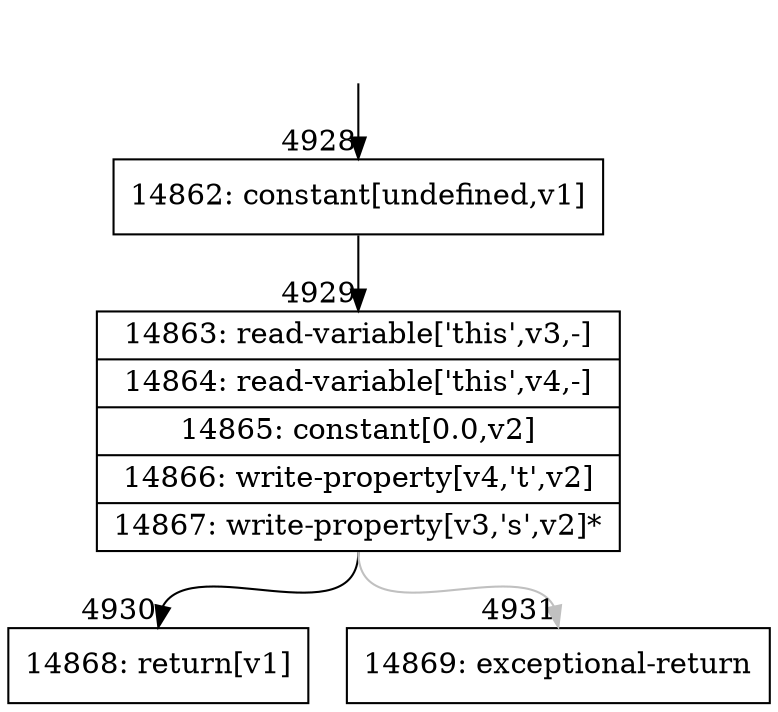 digraph {
rankdir="TD"
BB_entry464[shape=none,label=""];
BB_entry464 -> BB4928 [tailport=s, headport=n, headlabel="    4928"]
BB4928 [shape=record label="{14862: constant[undefined,v1]}" ] 
BB4928 -> BB4929 [tailport=s, headport=n, headlabel="      4929"]
BB4929 [shape=record label="{14863: read-variable['this',v3,-]|14864: read-variable['this',v4,-]|14865: constant[0.0,v2]|14866: write-property[v4,'t',v2]|14867: write-property[v3,'s',v2]*}" ] 
BB4929 -> BB4930 [tailport=s, headport=n, headlabel="      4930"]
BB4929 -> BB4931 [tailport=s, headport=n, color=gray, headlabel="      4931"]
BB4930 [shape=record label="{14868: return[v1]}" ] 
BB4931 [shape=record label="{14869: exceptional-return}" ] 
//#$~ 2854
}
